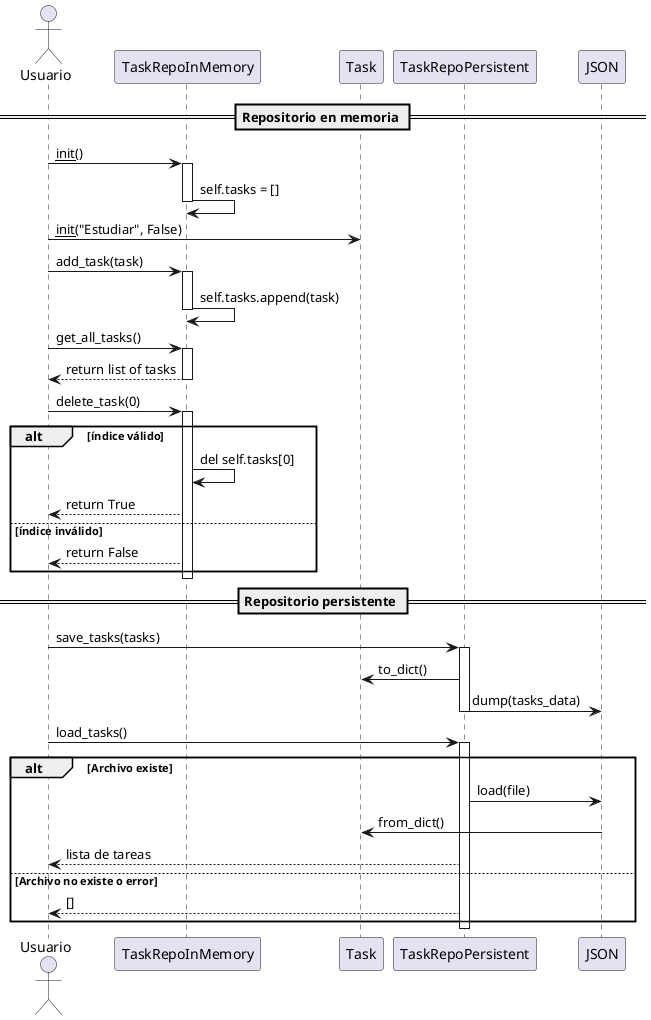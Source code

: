 @startuml
actor Usuario

== Repositorio en memoria ==
Usuario -> TaskRepoInMemory : __init__()
activate TaskRepoInMemory
TaskRepoInMemory -> TaskRepoInMemory : self.tasks = []
deactivate TaskRepoInMemory

Usuario -> Task : __init__("Estudiar", False)
Usuario -> TaskRepoInMemory : add_task(task)
activate TaskRepoInMemory
TaskRepoInMemory -> TaskRepoInMemory : self.tasks.append(task)
deactivate TaskRepoInMemory

Usuario -> TaskRepoInMemory : get_all_tasks()
activate TaskRepoInMemory
TaskRepoInMemory --> Usuario : return list of tasks
deactivate TaskRepoInMemory

Usuario -> TaskRepoInMemory : delete_task(0)
activate TaskRepoInMemory
alt índice válido
    TaskRepoInMemory -> TaskRepoInMemory : del self.tasks[0]
    TaskRepoInMemory --> Usuario : return True
else índice inválido
    TaskRepoInMemory --> Usuario : return False
end
deactivate TaskRepoInMemory

== Repositorio persistente ==
Usuario -> TaskRepoPersistent : save_tasks(tasks)
activate TaskRepoPersistent
TaskRepoPersistent -> Task : to_dict()
TaskRepoPersistent -> JSON : dump(tasks_data)
deactivate TaskRepoPersistent

Usuario -> TaskRepoPersistent : load_tasks()
activate TaskRepoPersistent
alt Archivo existe
    TaskRepoPersistent -> JSON : load(file)
    JSON -> Task : from_dict()
    TaskRepoPersistent --> Usuario : lista de tareas
else Archivo no existe o error
    TaskRepoPersistent --> Usuario : []
end
deactivate TaskRepoPersistent
@enduml